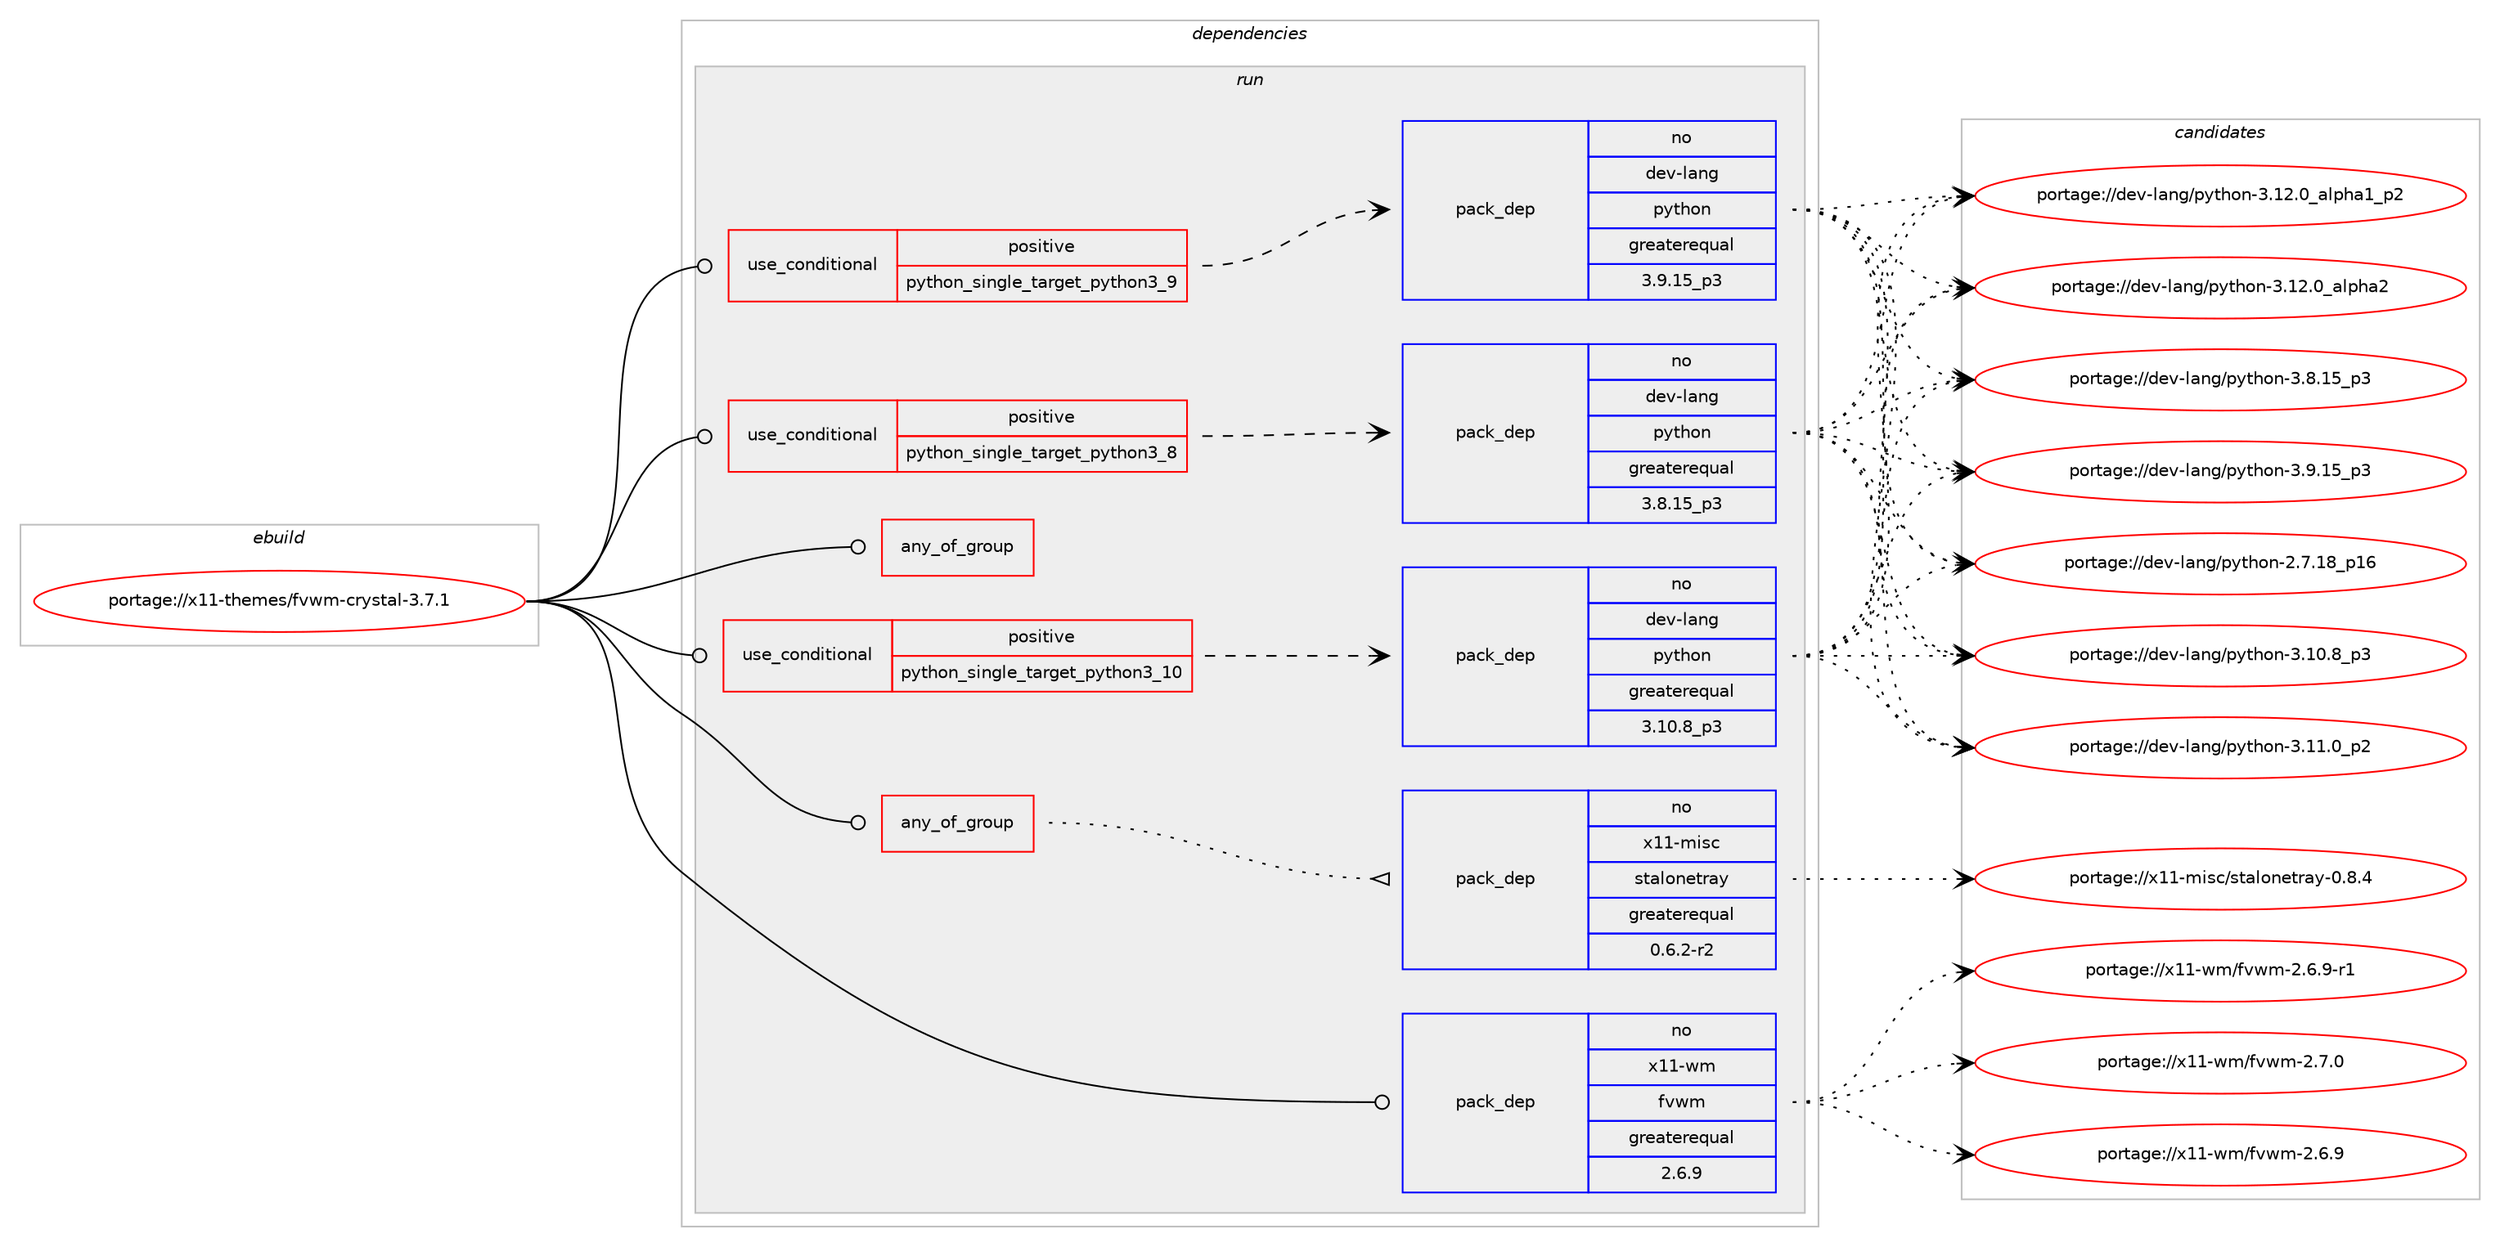 digraph prolog {

# *************
# Graph options
# *************

newrank=true;
concentrate=true;
compound=true;
graph [rankdir=LR,fontname=Helvetica,fontsize=10,ranksep=1.5];#, ranksep=2.5, nodesep=0.2];
edge  [arrowhead=vee];
node  [fontname=Helvetica,fontsize=10];

# **********
# The ebuild
# **********

subgraph cluster_leftcol {
color=gray;
rank=same;
label=<<i>ebuild</i>>;
id [label="portage://x11-themes/fvwm-crystal-3.7.1", color=red, width=4, href="../x11-themes/fvwm-crystal-3.7.1.svg"];
}

# ****************
# The dependencies
# ****************

subgraph cluster_midcol {
color=gray;
label=<<i>dependencies</i>>;
subgraph cluster_compile {
fillcolor="#eeeeee";
style=filled;
label=<<i>compile</i>>;
}
subgraph cluster_compileandrun {
fillcolor="#eeeeee";
style=filled;
label=<<i>compile and run</i>>;
}
subgraph cluster_run {
fillcolor="#eeeeee";
style=filled;
label=<<i>run</i>>;
subgraph any54 {
dependency2521 [label=<<TABLE BORDER="0" CELLBORDER="1" CELLSPACING="0" CELLPADDING="4"><TR><TD CELLPADDING="10">any_of_group</TD></TR></TABLE>>, shape=none, color=red];# *** BEGIN UNKNOWN DEPENDENCY TYPE (TODO) ***
# dependency2521 -> package_dependency(portage://x11-themes/fvwm-crystal-3.7.1,run,no,x11-misc,hsetroot,none,[,,],[],[])
# *** END UNKNOWN DEPENDENCY TYPE (TODO) ***

# *** BEGIN UNKNOWN DEPENDENCY TYPE (TODO) ***
# dependency2521 -> package_dependency(portage://x11-themes/fvwm-crystal-3.7.1,run,no,media-gfx,feh,none,[,,],[],[])
# *** END UNKNOWN DEPENDENCY TYPE (TODO) ***

}
id:e -> dependency2521:w [weight=20,style="solid",arrowhead="odot"];
subgraph any55 {
dependency2522 [label=<<TABLE BORDER="0" CELLBORDER="1" CELLSPACING="0" CELLPADDING="4"><TR><TD CELLPADDING="10">any_of_group</TD></TR></TABLE>>, shape=none, color=red];subgraph pack1584 {
dependency2523 [label=<<TABLE BORDER="0" CELLBORDER="1" CELLSPACING="0" CELLPADDING="4" WIDTH="220"><TR><TD ROWSPAN="6" CELLPADDING="30">pack_dep</TD></TR><TR><TD WIDTH="110">no</TD></TR><TR><TD>x11-misc</TD></TR><TR><TD>stalonetray</TD></TR><TR><TD>greaterequal</TD></TR><TR><TD>0.6.2-r2</TD></TR></TABLE>>, shape=none, color=blue];
}
dependency2522:e -> dependency2523:w [weight=20,style="dotted",arrowhead="oinv"];
# *** BEGIN UNKNOWN DEPENDENCY TYPE (TODO) ***
# dependency2522 -> package_dependency(portage://x11-themes/fvwm-crystal-3.7.1,run,no,x11-misc,trayer,none,[,,],[],[])
# *** END UNKNOWN DEPENDENCY TYPE (TODO) ***

}
id:e -> dependency2522:w [weight=20,style="solid",arrowhead="odot"];
subgraph cond885 {
dependency2524 [label=<<TABLE BORDER="0" CELLBORDER="1" CELLSPACING="0" CELLPADDING="4"><TR><TD ROWSPAN="3" CELLPADDING="10">use_conditional</TD></TR><TR><TD>positive</TD></TR><TR><TD>python_single_target_python3_10</TD></TR></TABLE>>, shape=none, color=red];
subgraph pack1585 {
dependency2525 [label=<<TABLE BORDER="0" CELLBORDER="1" CELLSPACING="0" CELLPADDING="4" WIDTH="220"><TR><TD ROWSPAN="6" CELLPADDING="30">pack_dep</TD></TR><TR><TD WIDTH="110">no</TD></TR><TR><TD>dev-lang</TD></TR><TR><TD>python</TD></TR><TR><TD>greaterequal</TD></TR><TR><TD>3.10.8_p3</TD></TR></TABLE>>, shape=none, color=blue];
}
dependency2524:e -> dependency2525:w [weight=20,style="dashed",arrowhead="vee"];
}
id:e -> dependency2524:w [weight=20,style="solid",arrowhead="odot"];
subgraph cond886 {
dependency2526 [label=<<TABLE BORDER="0" CELLBORDER="1" CELLSPACING="0" CELLPADDING="4"><TR><TD ROWSPAN="3" CELLPADDING="10">use_conditional</TD></TR><TR><TD>positive</TD></TR><TR><TD>python_single_target_python3_8</TD></TR></TABLE>>, shape=none, color=red];
subgraph pack1586 {
dependency2527 [label=<<TABLE BORDER="0" CELLBORDER="1" CELLSPACING="0" CELLPADDING="4" WIDTH="220"><TR><TD ROWSPAN="6" CELLPADDING="30">pack_dep</TD></TR><TR><TD WIDTH="110">no</TD></TR><TR><TD>dev-lang</TD></TR><TR><TD>python</TD></TR><TR><TD>greaterequal</TD></TR><TR><TD>3.8.15_p3</TD></TR></TABLE>>, shape=none, color=blue];
}
dependency2526:e -> dependency2527:w [weight=20,style="dashed",arrowhead="vee"];
}
id:e -> dependency2526:w [weight=20,style="solid",arrowhead="odot"];
subgraph cond887 {
dependency2528 [label=<<TABLE BORDER="0" CELLBORDER="1" CELLSPACING="0" CELLPADDING="4"><TR><TD ROWSPAN="3" CELLPADDING="10">use_conditional</TD></TR><TR><TD>positive</TD></TR><TR><TD>python_single_target_python3_9</TD></TR></TABLE>>, shape=none, color=red];
subgraph pack1587 {
dependency2529 [label=<<TABLE BORDER="0" CELLBORDER="1" CELLSPACING="0" CELLPADDING="4" WIDTH="220"><TR><TD ROWSPAN="6" CELLPADDING="30">pack_dep</TD></TR><TR><TD WIDTH="110">no</TD></TR><TR><TD>dev-lang</TD></TR><TR><TD>python</TD></TR><TR><TD>greaterequal</TD></TR><TR><TD>3.9.15_p3</TD></TR></TABLE>>, shape=none, color=blue];
}
dependency2528:e -> dependency2529:w [weight=20,style="dashed",arrowhead="vee"];
}
id:e -> dependency2528:w [weight=20,style="solid",arrowhead="odot"];
# *** BEGIN UNKNOWN DEPENDENCY TYPE (TODO) ***
# id -> package_dependency(portage://x11-themes/fvwm-crystal-3.7.1,run,no,acct-group,fvwm-crystal,none,[,,],[],[])
# *** END UNKNOWN DEPENDENCY TYPE (TODO) ***

# *** BEGIN UNKNOWN DEPENDENCY TYPE (TODO) ***
# id -> package_dependency(portage://x11-themes/fvwm-crystal-3.7.1,run,no,app-alternatives,awk,none,[,,],[],[])
# *** END UNKNOWN DEPENDENCY TYPE (TODO) ***

# *** BEGIN UNKNOWN DEPENDENCY TYPE (TODO) ***
# id -> package_dependency(portage://x11-themes/fvwm-crystal-3.7.1,run,no,media-sound,alsa-utils,none,[,,],[],[])
# *** END UNKNOWN DEPENDENCY TYPE (TODO) ***

# *** BEGIN UNKNOWN DEPENDENCY TYPE (TODO) ***
# id -> package_dependency(portage://x11-themes/fvwm-crystal-3.7.1,run,no,sys-apps,sed,none,[,,],[],[])
# *** END UNKNOWN DEPENDENCY TYPE (TODO) ***

# *** BEGIN UNKNOWN DEPENDENCY TYPE (TODO) ***
# id -> package_dependency(portage://x11-themes/fvwm-crystal-3.7.1,run,no,sys-devel,bc,none,[,,],[],[])
# *** END UNKNOWN DEPENDENCY TYPE (TODO) ***

# *** BEGIN UNKNOWN DEPENDENCY TYPE (TODO) ***
# id -> package_dependency(portage://x11-themes/fvwm-crystal-3.7.1,run,no,virtual,imagemagick-tools,none,[,,],[],[])
# *** END UNKNOWN DEPENDENCY TYPE (TODO) ***

# *** BEGIN UNKNOWN DEPENDENCY TYPE (TODO) ***
# id -> package_dependency(portage://x11-themes/fvwm-crystal-3.7.1,run,no,x11-apps,xwd,none,[,,],[],[])
# *** END UNKNOWN DEPENDENCY TYPE (TODO) ***

subgraph pack1588 {
dependency2530 [label=<<TABLE BORDER="0" CELLBORDER="1" CELLSPACING="0" CELLPADDING="4" WIDTH="220"><TR><TD ROWSPAN="6" CELLPADDING="30">pack_dep</TD></TR><TR><TD WIDTH="110">no</TD></TR><TR><TD>x11-wm</TD></TR><TR><TD>fvwm</TD></TR><TR><TD>greaterequal</TD></TR><TR><TD>2.6.9</TD></TR></TABLE>>, shape=none, color=blue];
}
id:e -> dependency2530:w [weight=20,style="solid",arrowhead="odot"];
}
}

# **************
# The candidates
# **************

subgraph cluster_choices {
rank=same;
color=gray;
label=<<i>candidates</i>>;

subgraph choice1584 {
color=black;
nodesep=1;
choice12049494510910511599471151169710811111010111611497121454846564652 [label="portage://x11-misc/stalonetray-0.8.4", color=red, width=4,href="../x11-misc/stalonetray-0.8.4.svg"];
dependency2523:e -> choice12049494510910511599471151169710811111010111611497121454846564652:w [style=dotted,weight="100"];
}
subgraph choice1585 {
color=black;
nodesep=1;
choice10010111845108971101034711212111610411111045504655464956951124954 [label="portage://dev-lang/python-2.7.18_p16", color=red, width=4,href="../dev-lang/python-2.7.18_p16.svg"];
choice100101118451089711010347112121116104111110455146494846569511251 [label="portage://dev-lang/python-3.10.8_p3", color=red, width=4,href="../dev-lang/python-3.10.8_p3.svg"];
choice100101118451089711010347112121116104111110455146494946489511250 [label="portage://dev-lang/python-3.11.0_p2", color=red, width=4,href="../dev-lang/python-3.11.0_p2.svg"];
choice10010111845108971101034711212111610411111045514649504648959710811210497499511250 [label="portage://dev-lang/python-3.12.0_alpha1_p2", color=red, width=4,href="../dev-lang/python-3.12.0_alpha1_p2.svg"];
choice1001011184510897110103471121211161041111104551464950464895971081121049750 [label="portage://dev-lang/python-3.12.0_alpha2", color=red, width=4,href="../dev-lang/python-3.12.0_alpha2.svg"];
choice100101118451089711010347112121116104111110455146564649539511251 [label="portage://dev-lang/python-3.8.15_p3", color=red, width=4,href="../dev-lang/python-3.8.15_p3.svg"];
choice100101118451089711010347112121116104111110455146574649539511251 [label="portage://dev-lang/python-3.9.15_p3", color=red, width=4,href="../dev-lang/python-3.9.15_p3.svg"];
dependency2525:e -> choice10010111845108971101034711212111610411111045504655464956951124954:w [style=dotted,weight="100"];
dependency2525:e -> choice100101118451089711010347112121116104111110455146494846569511251:w [style=dotted,weight="100"];
dependency2525:e -> choice100101118451089711010347112121116104111110455146494946489511250:w [style=dotted,weight="100"];
dependency2525:e -> choice10010111845108971101034711212111610411111045514649504648959710811210497499511250:w [style=dotted,weight="100"];
dependency2525:e -> choice1001011184510897110103471121211161041111104551464950464895971081121049750:w [style=dotted,weight="100"];
dependency2525:e -> choice100101118451089711010347112121116104111110455146564649539511251:w [style=dotted,weight="100"];
dependency2525:e -> choice100101118451089711010347112121116104111110455146574649539511251:w [style=dotted,weight="100"];
}
subgraph choice1586 {
color=black;
nodesep=1;
choice10010111845108971101034711212111610411111045504655464956951124954 [label="portage://dev-lang/python-2.7.18_p16", color=red, width=4,href="../dev-lang/python-2.7.18_p16.svg"];
choice100101118451089711010347112121116104111110455146494846569511251 [label="portage://dev-lang/python-3.10.8_p3", color=red, width=4,href="../dev-lang/python-3.10.8_p3.svg"];
choice100101118451089711010347112121116104111110455146494946489511250 [label="portage://dev-lang/python-3.11.0_p2", color=red, width=4,href="../dev-lang/python-3.11.0_p2.svg"];
choice10010111845108971101034711212111610411111045514649504648959710811210497499511250 [label="portage://dev-lang/python-3.12.0_alpha1_p2", color=red, width=4,href="../dev-lang/python-3.12.0_alpha1_p2.svg"];
choice1001011184510897110103471121211161041111104551464950464895971081121049750 [label="portage://dev-lang/python-3.12.0_alpha2", color=red, width=4,href="../dev-lang/python-3.12.0_alpha2.svg"];
choice100101118451089711010347112121116104111110455146564649539511251 [label="portage://dev-lang/python-3.8.15_p3", color=red, width=4,href="../dev-lang/python-3.8.15_p3.svg"];
choice100101118451089711010347112121116104111110455146574649539511251 [label="portage://dev-lang/python-3.9.15_p3", color=red, width=4,href="../dev-lang/python-3.9.15_p3.svg"];
dependency2527:e -> choice10010111845108971101034711212111610411111045504655464956951124954:w [style=dotted,weight="100"];
dependency2527:e -> choice100101118451089711010347112121116104111110455146494846569511251:w [style=dotted,weight="100"];
dependency2527:e -> choice100101118451089711010347112121116104111110455146494946489511250:w [style=dotted,weight="100"];
dependency2527:e -> choice10010111845108971101034711212111610411111045514649504648959710811210497499511250:w [style=dotted,weight="100"];
dependency2527:e -> choice1001011184510897110103471121211161041111104551464950464895971081121049750:w [style=dotted,weight="100"];
dependency2527:e -> choice100101118451089711010347112121116104111110455146564649539511251:w [style=dotted,weight="100"];
dependency2527:e -> choice100101118451089711010347112121116104111110455146574649539511251:w [style=dotted,weight="100"];
}
subgraph choice1587 {
color=black;
nodesep=1;
choice10010111845108971101034711212111610411111045504655464956951124954 [label="portage://dev-lang/python-2.7.18_p16", color=red, width=4,href="../dev-lang/python-2.7.18_p16.svg"];
choice100101118451089711010347112121116104111110455146494846569511251 [label="portage://dev-lang/python-3.10.8_p3", color=red, width=4,href="../dev-lang/python-3.10.8_p3.svg"];
choice100101118451089711010347112121116104111110455146494946489511250 [label="portage://dev-lang/python-3.11.0_p2", color=red, width=4,href="../dev-lang/python-3.11.0_p2.svg"];
choice10010111845108971101034711212111610411111045514649504648959710811210497499511250 [label="portage://dev-lang/python-3.12.0_alpha1_p2", color=red, width=4,href="../dev-lang/python-3.12.0_alpha1_p2.svg"];
choice1001011184510897110103471121211161041111104551464950464895971081121049750 [label="portage://dev-lang/python-3.12.0_alpha2", color=red, width=4,href="../dev-lang/python-3.12.0_alpha2.svg"];
choice100101118451089711010347112121116104111110455146564649539511251 [label="portage://dev-lang/python-3.8.15_p3", color=red, width=4,href="../dev-lang/python-3.8.15_p3.svg"];
choice100101118451089711010347112121116104111110455146574649539511251 [label="portage://dev-lang/python-3.9.15_p3", color=red, width=4,href="../dev-lang/python-3.9.15_p3.svg"];
dependency2529:e -> choice10010111845108971101034711212111610411111045504655464956951124954:w [style=dotted,weight="100"];
dependency2529:e -> choice100101118451089711010347112121116104111110455146494846569511251:w [style=dotted,weight="100"];
dependency2529:e -> choice100101118451089711010347112121116104111110455146494946489511250:w [style=dotted,weight="100"];
dependency2529:e -> choice10010111845108971101034711212111610411111045514649504648959710811210497499511250:w [style=dotted,weight="100"];
dependency2529:e -> choice1001011184510897110103471121211161041111104551464950464895971081121049750:w [style=dotted,weight="100"];
dependency2529:e -> choice100101118451089711010347112121116104111110455146564649539511251:w [style=dotted,weight="100"];
dependency2529:e -> choice100101118451089711010347112121116104111110455146574649539511251:w [style=dotted,weight="100"];
}
subgraph choice1588 {
color=black;
nodesep=1;
choice12049494511910947102118119109455046544657 [label="portage://x11-wm/fvwm-2.6.9", color=red, width=4,href="../x11-wm/fvwm-2.6.9.svg"];
choice120494945119109471021181191094550465446574511449 [label="portage://x11-wm/fvwm-2.6.9-r1", color=red, width=4,href="../x11-wm/fvwm-2.6.9-r1.svg"];
choice12049494511910947102118119109455046554648 [label="portage://x11-wm/fvwm-2.7.0", color=red, width=4,href="../x11-wm/fvwm-2.7.0.svg"];
dependency2530:e -> choice12049494511910947102118119109455046544657:w [style=dotted,weight="100"];
dependency2530:e -> choice120494945119109471021181191094550465446574511449:w [style=dotted,weight="100"];
dependency2530:e -> choice12049494511910947102118119109455046554648:w [style=dotted,weight="100"];
}
}

}
